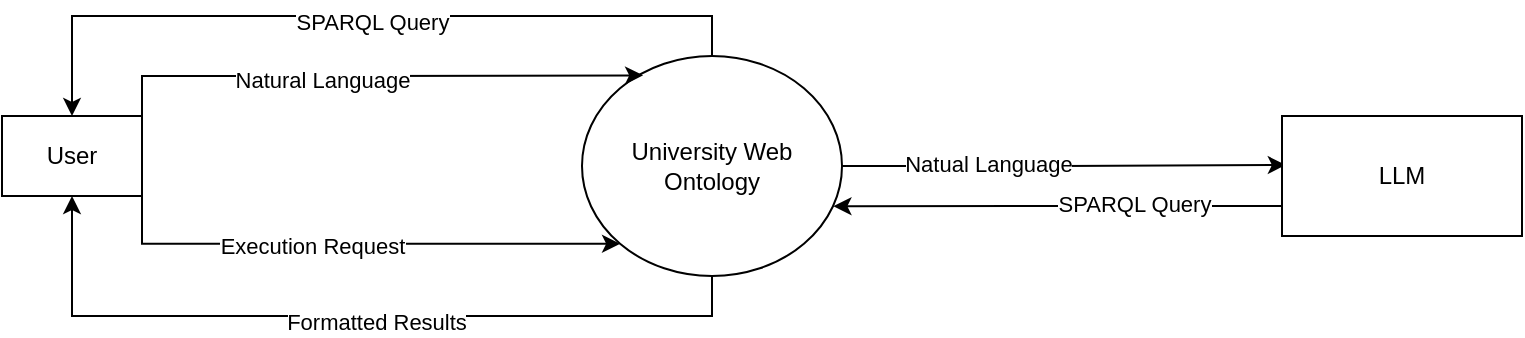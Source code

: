 <mxfile version="21.2.8" type="device">
  <diagram name="Page-1" id="5d7acffa-a066-3a61-03fe-96351882024d">
    <mxGraphModel dx="864" dy="508" grid="1" gridSize="10" guides="1" tooltips="1" connect="1" arrows="1" fold="1" page="1" pageScale="1" pageWidth="1100" pageHeight="850" background="#ffffff" math="0" shadow="0">
      <root>
        <mxCell id="0" />
        <mxCell id="1" parent="0" />
        <mxCell id="6py_DWtKXm_6gq-2k5ga-6" style="edgeStyle=orthogonalEdgeStyle;rounded=0;orthogonalLoop=1;jettySize=auto;html=1;exitX=0.5;exitY=0;exitDx=0;exitDy=0;entryX=0.5;entryY=0;entryDx=0;entryDy=0;" parent="1" source="6py_DWtKXm_6gq-2k5ga-1" target="6py_DWtKXm_6gq-2k5ga-2" edge="1">
          <mxGeometry relative="1" as="geometry" />
        </mxCell>
        <mxCell id="6py_DWtKXm_6gq-2k5ga-8" value="SPARQL Query" style="edgeLabel;html=1;align=center;verticalAlign=middle;resizable=0;points=[];" parent="6py_DWtKXm_6gq-2k5ga-6" vertex="1" connectable="0">
          <mxGeometry x="-0.023" y="3" relative="1" as="geometry">
            <mxPoint as="offset" />
          </mxGeometry>
        </mxCell>
        <mxCell id="6py_DWtKXm_6gq-2k5ga-7" style="edgeStyle=orthogonalEdgeStyle;rounded=0;orthogonalLoop=1;jettySize=auto;html=1;exitX=0.5;exitY=1;exitDx=0;exitDy=0;entryX=0.5;entryY=1;entryDx=0;entryDy=0;" parent="1" source="6py_DWtKXm_6gq-2k5ga-1" target="6py_DWtKXm_6gq-2k5ga-2" edge="1">
          <mxGeometry relative="1" as="geometry" />
        </mxCell>
        <mxCell id="6py_DWtKXm_6gq-2k5ga-10" value="Formatted Results" style="edgeLabel;html=1;align=center;verticalAlign=middle;resizable=0;points=[];" parent="6py_DWtKXm_6gq-2k5ga-7" vertex="1" connectable="0">
          <mxGeometry x="-0.057" y="3" relative="1" as="geometry">
            <mxPoint as="offset" />
          </mxGeometry>
        </mxCell>
        <mxCell id="ySHw2pT1_BUXjWs6XZre-2" style="edgeStyle=orthogonalEdgeStyle;rounded=0;orthogonalLoop=1;jettySize=auto;html=1;exitX=1;exitY=0.5;exitDx=0;exitDy=0;entryX=0.016;entryY=0.408;entryDx=0;entryDy=0;entryPerimeter=0;" parent="1" source="6py_DWtKXm_6gq-2k5ga-1" target="ySHw2pT1_BUXjWs6XZre-1" edge="1">
          <mxGeometry relative="1" as="geometry" />
        </mxCell>
        <mxCell id="ySHw2pT1_BUXjWs6XZre-3" value="Natual Language" style="edgeLabel;html=1;align=center;verticalAlign=middle;resizable=0;points=[];" parent="ySHw2pT1_BUXjWs6XZre-2" vertex="1" connectable="0">
          <mxGeometry x="-0.348" y="1" relative="1" as="geometry">
            <mxPoint as="offset" />
          </mxGeometry>
        </mxCell>
        <mxCell id="6py_DWtKXm_6gq-2k5ga-1" value="University Web Ontology" style="shape=ellipse;html=1;dashed=0;whiteSpace=wrap;perimeter=ellipsePerimeter;" parent="1" vertex="1">
          <mxGeometry x="590" y="50" width="130" height="110" as="geometry" />
        </mxCell>
        <mxCell id="6py_DWtKXm_6gq-2k5ga-11" style="edgeStyle=orthogonalEdgeStyle;rounded=0;orthogonalLoop=1;jettySize=auto;html=1;exitX=1;exitY=0;exitDx=0;exitDy=0;entryX=0.235;entryY=0.088;entryDx=0;entryDy=0;entryPerimeter=0;" parent="1" source="6py_DWtKXm_6gq-2k5ga-2" target="6py_DWtKXm_6gq-2k5ga-1" edge="1">
          <mxGeometry relative="1" as="geometry" />
        </mxCell>
        <mxCell id="6py_DWtKXm_6gq-2k5ga-12" value="Natural Language" style="edgeLabel;html=1;align=center;verticalAlign=middle;resizable=0;points=[];" parent="6py_DWtKXm_6gq-2k5ga-11" vertex="1" connectable="0">
          <mxGeometry x="-0.188" y="-2" relative="1" as="geometry">
            <mxPoint as="offset" />
          </mxGeometry>
        </mxCell>
        <mxCell id="6py_DWtKXm_6gq-2k5ga-14" style="edgeStyle=orthogonalEdgeStyle;rounded=0;orthogonalLoop=1;jettySize=auto;html=1;exitX=1;exitY=1;exitDx=0;exitDy=0;entryX=0;entryY=1;entryDx=0;entryDy=0;" parent="1" source="6py_DWtKXm_6gq-2k5ga-2" target="6py_DWtKXm_6gq-2k5ga-1" edge="1">
          <mxGeometry relative="1" as="geometry" />
        </mxCell>
        <mxCell id="6py_DWtKXm_6gq-2k5ga-15" value="Execution Request" style="edgeLabel;html=1;align=center;verticalAlign=middle;resizable=0;points=[];" parent="6py_DWtKXm_6gq-2k5ga-14" vertex="1" connectable="0">
          <mxGeometry x="-0.171" y="-1" relative="1" as="geometry">
            <mxPoint as="offset" />
          </mxGeometry>
        </mxCell>
        <mxCell id="6py_DWtKXm_6gq-2k5ga-2" value="User" style="html=1;dashed=0;whiteSpace=wrap;" parent="1" vertex="1">
          <mxGeometry x="300" y="80" width="70" height="40" as="geometry" />
        </mxCell>
        <mxCell id="ySHw2pT1_BUXjWs6XZre-6" style="edgeStyle=orthogonalEdgeStyle;rounded=0;orthogonalLoop=1;jettySize=auto;html=1;exitX=0;exitY=0.75;exitDx=0;exitDy=0;entryX=0.967;entryY=0.683;entryDx=0;entryDy=0;entryPerimeter=0;" parent="1" source="ySHw2pT1_BUXjWs6XZre-1" target="6py_DWtKXm_6gq-2k5ga-1" edge="1">
          <mxGeometry relative="1" as="geometry" />
        </mxCell>
        <mxCell id="ySHw2pT1_BUXjWs6XZre-7" value="SPARQL Query" style="edgeLabel;html=1;align=center;verticalAlign=middle;resizable=0;points=[];" parent="ySHw2pT1_BUXjWs6XZre-6" vertex="1" connectable="0">
          <mxGeometry x="-0.329" y="-1" relative="1" as="geometry">
            <mxPoint x="1" as="offset" />
          </mxGeometry>
        </mxCell>
        <mxCell id="ySHw2pT1_BUXjWs6XZre-1" value="LLM" style="rounded=0;whiteSpace=wrap;html=1;" parent="1" vertex="1">
          <mxGeometry x="940" y="80" width="120" height="60" as="geometry" />
        </mxCell>
      </root>
    </mxGraphModel>
  </diagram>
</mxfile>
